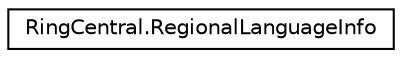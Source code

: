 digraph "Graphical Class Hierarchy"
{
 // LATEX_PDF_SIZE
  edge [fontname="Helvetica",fontsize="10",labelfontname="Helvetica",labelfontsize="10"];
  node [fontname="Helvetica",fontsize="10",shape=record];
  rankdir="LR";
  Node0 [label="RingCentral.RegionalLanguageInfo",height=0.2,width=0.4,color="black", fillcolor="white", style="filled",URL="$classRingCentral_1_1RegionalLanguageInfo.html",tooltip="Information on a language set as regional"];
}
